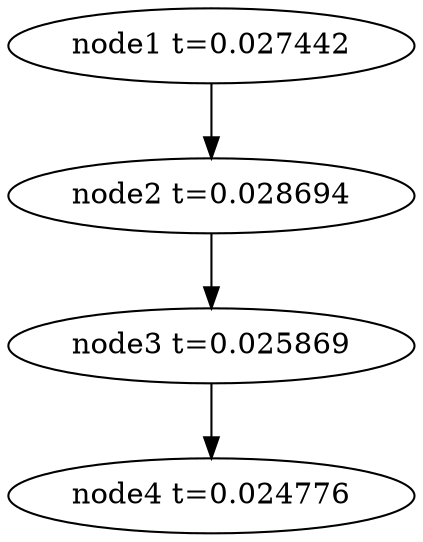 digraph g{
	node4[label="node4 t=0.024776"]
	node3 -> node4
	node3[label="node3 t=0.025869"];
	node2 -> node3
	node2[label="node2 t=0.028694"];
	node1 -> node2
	node1[label="node1 t=0.027442"];
}
